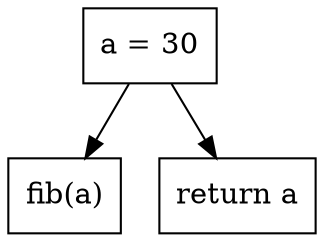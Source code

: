 digraph DFG_main {
    node [shape=box];
    a_assign [label="a = 30"];
    fib_call [label="fib(a)"];
    return [label="return a"];

    a_assign -> fib_call;
    a_assign -> return;
}